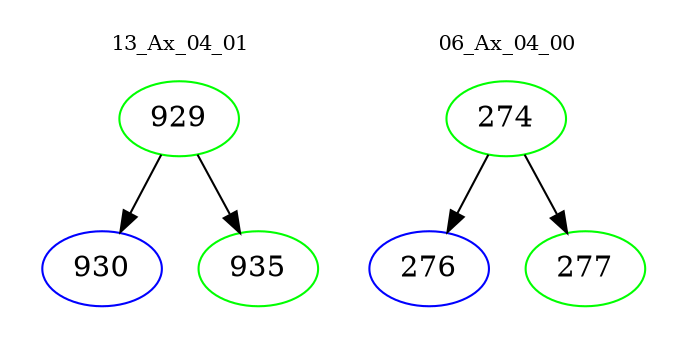 digraph{
subgraph cluster_0 {
color = white
label = "13_Ax_04_01";
fontsize=10;
T0_929 [label="929", color="green"]
T0_929 -> T0_930 [color="black"]
T0_930 [label="930", color="blue"]
T0_929 -> T0_935 [color="black"]
T0_935 [label="935", color="green"]
}
subgraph cluster_1 {
color = white
label = "06_Ax_04_00";
fontsize=10;
T1_274 [label="274", color="green"]
T1_274 -> T1_276 [color="black"]
T1_276 [label="276", color="blue"]
T1_274 -> T1_277 [color="black"]
T1_277 [label="277", color="green"]
}
}
